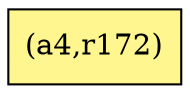 digraph G {
rankdir=BT;ranksep="2.0";
"(a4,r172)" [shape=record,fillcolor=khaki1,style=filled,label="{(a4,r172)}"];
}